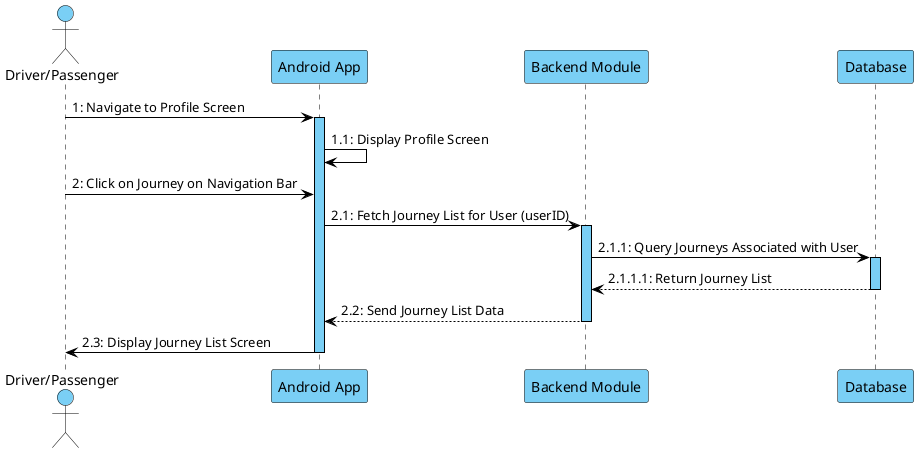 @startuml ViewJourneyListSequenceDiagram
skinparam BackgroundColor #ffffff
skinparam sequence {
    LifeLineBorderColor #000000
    LifeLineBackgroundColor #7acff5
    ParticipantBackgroundColor #7acff5
    ParticipantBorderColor #000000
    ActorBackgroundColor #7acff5
    ActorBorderColor #000000
    ArrowColor #000000
    SequenceBoxBackgroundColor #7acff5
}

actor "Driver/Passenger" as User
participant "Android App" as App
participant "Backend Module" as Backend
participant "Database" as DB

User -> App : 1: Navigate to Profile Screen
activate App

App -> App : 1.1: Display Profile Screen

User -> App : 2: Click on Journey on Navigation Bar
App -> Backend : 2.1: Fetch Journey List for User (userID)
activate Backend

Backend -> DB : 2.1.1: Query Journeys Associated with User
activate DB
DB --> Backend : 2.1.1.1: Return Journey List
deactivate DB

Backend --> App : 2.2: Send Journey List Data
deactivate Backend

App -> User : 2.3: Display Journey List Screen

deactivate App

@enduml
